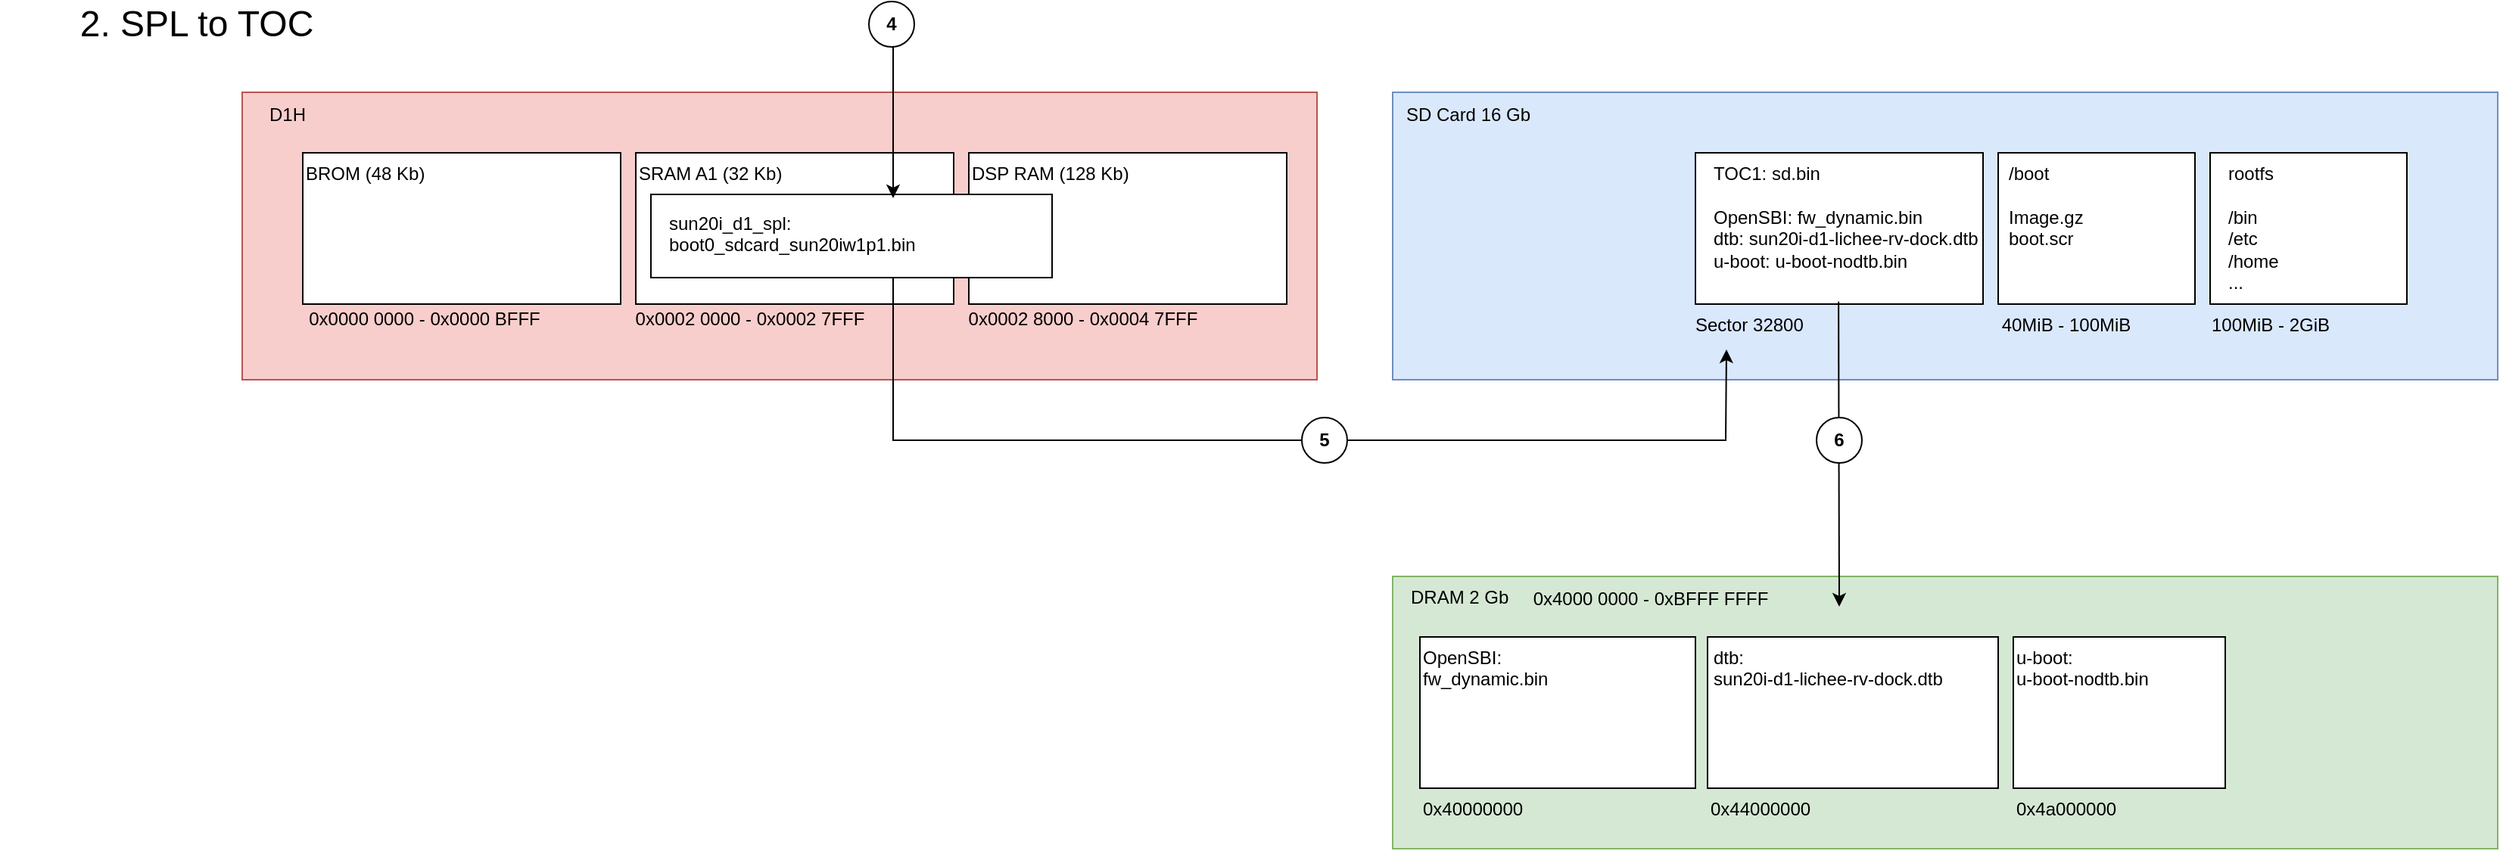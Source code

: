 <mxfile version="24.7.8">
  <diagram name="Page-1" id="-c6Ry725GxhYZqOuj7hc">
    <mxGraphModel dx="3497" dy="1730" grid="1" gridSize="10" guides="1" tooltips="1" connect="1" arrows="1" fold="1" page="1" pageScale="1" pageWidth="850" pageHeight="1100" math="0" shadow="0">
      <root>
        <mxCell id="0" />
        <mxCell id="1" parent="0" />
        <mxCell id="g0l_ifj-5Xz2NjAmxus5-56" value="" style="rounded=0;whiteSpace=wrap;html=1;connectable=0;fillColor=#f8cecc;strokeColor=#b85450;labelBackgroundColor=none;" parent="1" vertex="1">
          <mxGeometry x="-240" y="460" width="710" height="190" as="geometry" />
        </mxCell>
        <mxCell id="g0l_ifj-5Xz2NjAmxus5-57" value="" style="rounded=0;whiteSpace=wrap;html=1;connectable=0;labelBackgroundColor=none;" parent="1" vertex="1">
          <mxGeometry x="-200" y="500" width="210" height="100" as="geometry" />
        </mxCell>
        <mxCell id="g0l_ifj-5Xz2NjAmxus5-58" value="0x0000 0000 - 0x0000 BFFF" style="text;html=1;align=center;verticalAlign=middle;resizable=0;points=[];autosize=1;strokeColor=none;fillColor=none;connectable=0;labelBackgroundColor=none;" parent="1" vertex="1">
          <mxGeometry x="-210" y="595" width="180" height="30" as="geometry" />
        </mxCell>
        <mxCell id="g0l_ifj-5Xz2NjAmxus5-59" value="0x0002 0000 - 0x0002 7FFF" style="text;html=1;align=center;verticalAlign=middle;resizable=0;points=[];autosize=1;strokeColor=none;fillColor=none;connectable=0;labelBackgroundColor=none;" parent="1" vertex="1">
          <mxGeometry x="10" y="595" width="170" height="30" as="geometry" />
        </mxCell>
        <mxCell id="g0l_ifj-5Xz2NjAmxus5-60" value="0x0002 8000 - 0x0004 7FFF" style="text;html=1;align=center;verticalAlign=middle;resizable=0;points=[];autosize=1;strokeColor=none;fillColor=none;connectable=0;labelBackgroundColor=none;" parent="1" vertex="1">
          <mxGeometry x="230" y="595" width="170" height="30" as="geometry" />
        </mxCell>
        <mxCell id="g0l_ifj-5Xz2NjAmxus5-61" value="" style="rounded=0;whiteSpace=wrap;html=1;connectable=0;fillColor=#d5e8d4;strokeColor=#82b366;labelBackgroundColor=none;" parent="1" vertex="1">
          <mxGeometry x="520" y="780" width="730" height="180" as="geometry" />
        </mxCell>
        <mxCell id="g0l_ifj-5Xz2NjAmxus5-62" value="0x4000 0000 - 0xBFFF FFFF" style="text;html=1;align=center;verticalAlign=middle;resizable=0;points=[];autosize=1;strokeColor=none;fillColor=none;connectable=0;labelBackgroundColor=none;" parent="1" vertex="1">
          <mxGeometry x="600" y="780" width="180" height="30" as="geometry" />
        </mxCell>
        <mxCell id="g0l_ifj-5Xz2NjAmxus5-63" value="D1H" style="text;html=1;align=center;verticalAlign=middle;whiteSpace=wrap;rounded=0;labelBackgroundColor=none;" parent="1" vertex="1">
          <mxGeometry x="-240" y="460" width="60" height="30" as="geometry" />
        </mxCell>
        <mxCell id="g0l_ifj-5Xz2NjAmxus5-64" value="" style="rounded=0;whiteSpace=wrap;html=1;connectable=0;fillColor=#dae8fc;strokeColor=#6c8ebf;labelBackgroundColor=none;" parent="1" vertex="1">
          <mxGeometry x="520" y="460" width="730" height="190" as="geometry" />
        </mxCell>
        <mxCell id="g0l_ifj-5Xz2NjAmxus5-68" value="&lt;br&gt;&lt;div style=&quot;forced-color-adjust: none; color: rgb(0, 0, 0); font-family: Helvetica; font-size: 12px; font-style: normal; font-variant-ligatures: normal; font-variant-caps: normal; font-weight: 400; letter-spacing: normal; orphans: 2; text-align: center; text-indent: 0px; text-transform: none; widows: 2; word-spacing: 0px; -webkit-text-stroke-width: 0px; white-space: normal; text-decoration-thickness: initial; text-decoration-style: initial; text-decoration-color: initial;&quot;&gt;SD Card 16 Gb&lt;/div&gt;&lt;div&gt;&lt;br&gt;&lt;/div&gt;" style="text;html=1;align=center;verticalAlign=middle;whiteSpace=wrap;rounded=0;connectable=0;labelBackgroundColor=none;" parent="1" vertex="1">
          <mxGeometry x="520" y="460" width="100" height="30" as="geometry" />
        </mxCell>
        <mxCell id="g0l_ifj-5Xz2NjAmxus5-69" value="&lt;span style=&quot;color: rgb(0, 0, 0); font-family: Helvetica; font-size: 12px; font-style: normal; font-variant-ligatures: normal; font-variant-caps: normal; font-weight: 400; letter-spacing: normal; orphans: 2; text-align: center; text-indent: 0px; text-transform: none; widows: 2; word-spacing: 0px; -webkit-text-stroke-width: 0px; white-space: normal; text-decoration-thickness: initial; text-decoration-style: initial; text-decoration-color: initial; float: none; display: inline !important;&quot;&gt;Sector 32800&lt;/span&gt;" style="text;whiteSpace=wrap;html=1;labelBackgroundColor=none;" parent="1" vertex="1">
          <mxGeometry x="718" y="600" width="90" height="30" as="geometry" />
        </mxCell>
        <mxCell id="g0l_ifj-5Xz2NjAmxus5-70" value="" style="rounded=0;whiteSpace=wrap;html=1;labelBackgroundColor=none;" parent="1" vertex="1">
          <mxGeometry x="720" y="500" width="190" height="100" as="geometry" />
        </mxCell>
        <mxCell id="g0l_ifj-5Xz2NjAmxus5-71" value="&lt;div style=&quot;forced-color-adjust: none; color: rgb(0, 0, 0); font-family: Helvetica; font-size: 12px; font-style: normal; font-variant-ligatures: normal; font-variant-caps: normal; font-weight: 400; letter-spacing: normal; orphans: 2; text-align: center; text-indent: 0px; text-transform: none; widows: 2; word-spacing: 0px; -webkit-text-stroke-width: 0px; white-space: normal; text-decoration-thickness: initial; text-decoration-style: initial; text-decoration-color: initial;&quot;&gt;DRAM 2 Gb&lt;/div&gt;" style="text;whiteSpace=wrap;html=1;labelBackgroundColor=none;" parent="1" vertex="1">
          <mxGeometry x="530" y="780" width="70" height="30" as="geometry" />
        </mxCell>
        <mxCell id="g0l_ifj-5Xz2NjAmxus5-72" value="100MiB - 2GiB" style="text;whiteSpace=wrap;align=center;labelBackgroundColor=none;" parent="1" vertex="1">
          <mxGeometry x="1050" y="600" width="100" height="30" as="geometry" />
        </mxCell>
        <mxCell id="g0l_ifj-5Xz2NjAmxus5-73" value="&lt;div&gt;&lt;span style=&quot;forced-color-adjust: none; color: rgb(0, 0, 0); font-family: Helvetica; font-size: 12px; font-style: normal; font-variant-ligatures: normal; font-variant-caps: normal; font-weight: 400; letter-spacing: normal; orphans: 2; text-indent: 0px; text-transform: none; widows: 2; word-spacing: 0px; -webkit-text-stroke-width: 0px; white-space: normal; text-decoration-thickness: initial; text-decoration-style: initial; text-decoration-color: initial; float: none; display: inline !important;&quot;&gt;40MiB - 100MiB&lt;/span&gt;&lt;br style=&quot;forced-color-adjust: none; color: rgb(0, 0, 0); font-family: Helvetica; font-size: 12px; font-style: normal; font-variant-ligatures: normal; font-variant-caps: normal; font-weight: 400; letter-spacing: normal; orphans: 2; text-indent: 0px; text-transform: none; widows: 2; word-spacing: 0px; -webkit-text-stroke-width: 0px; white-space: normal; text-decoration-thickness: initial; text-decoration-style: initial; text-decoration-color: initial;&quot;&gt;&lt;/div&gt;" style="text;whiteSpace=wrap;html=1;align=center;labelBackgroundColor=none;" parent="1" vertex="1">
          <mxGeometry x="920" y="600" width="90" height="30" as="geometry" />
        </mxCell>
        <mxCell id="g0l_ifj-5Xz2NjAmxus5-74" value="&lt;div&gt;&lt;br&gt;&lt;/div&gt;" style="rounded=0;whiteSpace=wrap;html=1;labelBackgroundColor=none;" parent="1" vertex="1">
          <mxGeometry x="920" y="500" width="130" height="100" as="geometry" />
        </mxCell>
        <mxCell id="g0l_ifj-5Xz2NjAmxus5-75" value="" style="rounded=0;whiteSpace=wrap;html=1;labelBackgroundColor=none;" parent="1" vertex="1">
          <mxGeometry x="1060" y="500" width="130" height="100" as="geometry" />
        </mxCell>
        <mxCell id="g0l_ifj-5Xz2NjAmxus5-76" value="&lt;span style=&quot;color: rgb(0, 0, 0); font-family: Helvetica; font-size: 12px; font-style: normal; font-variant-ligatures: normal; font-variant-caps: normal; font-weight: 400; letter-spacing: normal; orphans: 2; text-align: center; text-indent: 0px; text-transform: none; widows: 2; word-spacing: 0px; -webkit-text-stroke-width: 0px; white-space: normal; text-decoration-thickness: initial; text-decoration-style: initial; text-decoration-color: initial; float: none; display: inline !important;&quot;&gt;BROM (&lt;/span&gt;&lt;span style=&quot;text-align: center;&quot;&gt;48 Kb)&lt;/span&gt;" style="text;whiteSpace=wrap;html=1;labelBackgroundColor=none;" parent="1" vertex="1">
          <mxGeometry x="-200" y="500" width="100" height="30" as="geometry" />
        </mxCell>
        <UserObject label="&lt;span style=&quot;color: rgb(0, 0, 0); font-family: Helvetica; font-size: 12px; font-style: normal; font-variant-ligatures: normal; font-variant-caps: normal; font-weight: 400; letter-spacing: normal; orphans: 2; text-indent: 0px; text-transform: none; widows: 2; word-spacing: 0px; -webkit-text-stroke-width: 0px; white-space: normal; text-decoration-thickness: initial; text-decoration-style: initial; text-decoration-color: initial; float: none; display: inline !important;&quot;&gt;TOC1: sd.bin&amp;nbsp;&lt;/span&gt;&lt;div style=&quot;forced-color-adjust: none; color: rgb(0, 0, 0); font-family: Helvetica; font-size: 12px; font-style: normal; font-variant-ligatures: normal; font-variant-caps: normal; font-weight: 400; letter-spacing: normal; orphans: 2; text-indent: 0px; text-transform: none; widows: 2; word-spacing: 0px; -webkit-text-stroke-width: 0px; white-space: normal; text-decoration-thickness: initial; text-decoration-style: initial; text-decoration-color: initial;&quot;&gt;&lt;br style=&quot;forced-color-adjust: none;&quot;&gt;&lt;/div&gt;&lt;div style=&quot;forced-color-adjust: none; color: rgb(0, 0, 0); font-family: Helvetica; font-size: 12px; font-style: normal; font-variant-ligatures: normal; font-variant-caps: normal; font-weight: 400; letter-spacing: normal; orphans: 2; text-indent: 0px; text-transform: none; widows: 2; word-spacing: 0px; -webkit-text-stroke-width: 0px; white-space: normal; text-decoration-thickness: initial; text-decoration-style: initial; text-decoration-color: initial;&quot;&gt;OpenSBI: fw_dynamic.bin&lt;/div&gt;&lt;div style=&quot;forced-color-adjust: none; color: rgb(0, 0, 0); font-family: Helvetica; font-size: 12px; font-style: normal; font-variant-ligatures: normal; font-variant-caps: normal; font-weight: 400; letter-spacing: normal; orphans: 2; text-indent: 0px; text-transform: none; widows: 2; word-spacing: 0px; -webkit-text-stroke-width: 0px; white-space: normal; text-decoration-thickness: initial; text-decoration-style: initial; text-decoration-color: initial;&quot;&gt;dtb:&amp;nbsp;sun20i-d1-lichee-rv-dock.dtb&lt;/div&gt;&lt;div style=&quot;forced-color-adjust: none; color: rgb(0, 0, 0); font-family: Helvetica; font-size: 12px; font-style: normal; font-variant-ligatures: normal; font-variant-caps: normal; font-weight: 400; letter-spacing: normal; orphans: 2; text-indent: 0px; text-transform: none; widows: 2; word-spacing: 0px; -webkit-text-stroke-width: 0px; white-space: normal; text-decoration-thickness: initial; text-decoration-style: initial; text-decoration-color: initial;&quot;&gt;u-boot:&amp;nbsp;u-boot-nodtb.bin&lt;/div&gt;" id="g0l_ifj-5Xz2NjAmxus5-78">
          <mxCell style="text;whiteSpace=wrap;html=1;align=left;labelBackgroundColor=none;" parent="1" vertex="1">
            <mxGeometry x="730" y="500" width="190" height="100" as="geometry" />
          </mxCell>
        </UserObject>
        <UserObject label="&lt;span style=&quot;color: rgb(0, 0, 0); font-family: Helvetica; font-size: 12px; font-style: normal; font-variant-ligatures: normal; font-variant-caps: normal; font-weight: 400; letter-spacing: normal; orphans: 2; text-indent: 0px; text-transform: none; widows: 2; word-spacing: 0px; -webkit-text-stroke-width: 0px; white-space: normal; text-decoration-thickness: initial; text-decoration-style: initial; text-decoration-color: initial; float: none; display: inline !important;&quot;&gt;/boot&lt;/span&gt;&lt;div&gt;&lt;span style=&quot;color: rgb(0, 0, 0); font-family: Helvetica; font-size: 12px; font-style: normal; font-variant-ligatures: normal; font-variant-caps: normal; font-weight: 400; letter-spacing: normal; orphans: 2; text-indent: 0px; text-transform: none; widows: 2; word-spacing: 0px; -webkit-text-stroke-width: 0px; white-space: normal; text-decoration-thickness: initial; text-decoration-style: initial; text-decoration-color: initial; float: none; display: inline !important;&quot;&gt;&lt;br&gt;&lt;/span&gt;&lt;/div&gt;&lt;div&gt;&lt;span style=&quot;color: rgb(0, 0, 0); font-family: Helvetica; font-size: 12px; font-style: normal; font-variant-ligatures: normal; font-variant-caps: normal; font-weight: 400; letter-spacing: normal; orphans: 2; text-indent: 0px; text-transform: none; widows: 2; word-spacing: 0px; -webkit-text-stroke-width: 0px; white-space: normal; text-decoration-thickness: initial; text-decoration-style: initial; text-decoration-color: initial; float: none; display: inline !important;&quot;&gt;Image.gz&lt;/span&gt;&lt;div style=&quot;forced-color-adjust: none; color: rgb(0, 0, 0); font-family: Helvetica; font-size: 12px; font-style: normal; font-variant-ligatures: normal; font-variant-caps: normal; font-weight: 400; letter-spacing: normal; orphans: 2; text-indent: 0px; text-transform: none; widows: 2; word-spacing: 0px; -webkit-text-stroke-width: 0px; white-space: normal; text-decoration-thickness: initial; text-decoration-style: initial; text-decoration-color: initial;&quot;&gt;boot.scr&lt;/div&gt;&lt;/div&gt;" id="g0l_ifj-5Xz2NjAmxus5-79">
          <mxCell style="text;whiteSpace=wrap;html=1;align=left;labelBackgroundColor=none;" parent="1" vertex="1">
            <mxGeometry x="925" y="500" width="80" height="70" as="geometry" />
          </mxCell>
        </UserObject>
        <mxCell id="g0l_ifj-5Xz2NjAmxus5-80" value="rootfs&lt;br class=&quot;Apple-interchange-newline&quot;&gt;&lt;span style=&quot;color: rgb(0, 0, 0); font-family: Helvetica; font-size: 12px; font-style: normal; font-variant-ligatures: normal; font-variant-caps: normal; font-weight: 400; letter-spacing: normal; orphans: 2; text-indent: 0px; text-transform: none; widows: 2; word-spacing: 0px; -webkit-text-stroke-width: 0px; white-space: normal; text-decoration-thickness: initial; text-decoration-style: initial; text-decoration-color: initial; float: none; display: inline !important;&quot;&gt;&lt;br&gt;&lt;/span&gt;&lt;div&gt;&lt;span style=&quot;color: rgb(0, 0, 0); font-family: Helvetica; font-size: 12px; font-style: normal; font-variant-ligatures: normal; font-variant-caps: normal; font-weight: 400; letter-spacing: normal; orphans: 2; text-indent: 0px; text-transform: none; widows: 2; word-spacing: 0px; -webkit-text-stroke-width: 0px; white-space: normal; text-decoration-thickness: initial; text-decoration-style: initial; text-decoration-color: initial; float: none; display: inline !important;&quot;&gt;/bin&lt;/span&gt;&lt;div style=&quot;forced-color-adjust: none; color: rgb(0, 0, 0); font-family: Helvetica; font-size: 12px; font-style: normal; font-variant-ligatures: normal; font-variant-caps: normal; font-weight: 400; letter-spacing: normal; orphans: 2; text-indent: 0px; text-transform: none; widows: 2; word-spacing: 0px; -webkit-text-stroke-width: 0px; white-space: normal; text-decoration-thickness: initial; text-decoration-style: initial; text-decoration-color: initial;&quot;&gt;/etc&lt;/div&gt;&lt;div style=&quot;forced-color-adjust: none; color: rgb(0, 0, 0); font-family: Helvetica; font-size: 12px; font-style: normal; font-variant-ligatures: normal; font-variant-caps: normal; font-weight: 400; letter-spacing: normal; orphans: 2; text-indent: 0px; text-transform: none; widows: 2; word-spacing: 0px; -webkit-text-stroke-width: 0px; white-space: normal; text-decoration-thickness: initial; text-decoration-style: initial; text-decoration-color: initial;&quot;&gt;/home&lt;/div&gt;&lt;div style=&quot;forced-color-adjust: none; color: rgb(0, 0, 0); font-family: Helvetica; font-size: 12px; font-style: normal; font-variant-ligatures: normal; font-variant-caps: normal; font-weight: 400; letter-spacing: normal; orphans: 2; text-indent: 0px; text-transform: none; widows: 2; word-spacing: 0px; -webkit-text-stroke-width: 0px; white-space: normal; text-decoration-thickness: initial; text-decoration-style: initial; text-decoration-color: initial;&quot;&gt;...&lt;/div&gt;&lt;/div&gt;" style="text;whiteSpace=wrap;html=1;align=left;labelBackgroundColor=none;" parent="1" vertex="1">
          <mxGeometry x="1070" y="500" width="70" height="100" as="geometry" />
        </mxCell>
        <mxCell id="g0l_ifj-5Xz2NjAmxus5-81" value="" style="rounded=0;whiteSpace=wrap;html=1;connectable=0;labelBackgroundColor=none;" parent="1" vertex="1">
          <mxGeometry x="20" y="500" width="210" height="100" as="geometry" />
        </mxCell>
        <mxCell id="g0l_ifj-5Xz2NjAmxus5-82" value="" style="rounded=0;whiteSpace=wrap;html=1;connectable=0;labelBackgroundColor=none;" parent="1" vertex="1">
          <mxGeometry x="240" y="500" width="210" height="100" as="geometry" />
        </mxCell>
        <mxCell id="g0l_ifj-5Xz2NjAmxus5-83" value="&lt;span style=&quot;color: rgb(0, 0, 0); font-family: Helvetica; font-size: 12px; font-style: normal; font-variant-ligatures: normal; font-variant-caps: normal; font-weight: 400; letter-spacing: normal; orphans: 2; text-align: center; text-indent: 0px; text-transform: none; widows: 2; word-spacing: 0px; -webkit-text-stroke-width: 0px; white-space: normal; text-decoration-thickness: initial; text-decoration-style: initial; text-decoration-color: initial; float: none; display: inline !important;&quot;&gt;SRAM A1 (&lt;/span&gt;&lt;span style=&quot;text-align: center;&quot;&gt;32 Kb)&lt;/span&gt;" style="text;whiteSpace=wrap;html=1;labelBackgroundColor=none;" parent="1" vertex="1">
          <mxGeometry x="20" y="500" width="105" height="30" as="geometry" />
        </mxCell>
        <mxCell id="g0l_ifj-5Xz2NjAmxus5-84" value="&lt;span style=&quot;color: rgb(0, 0, 0); font-family: Helvetica; font-size: 12px; font-style: normal; font-variant-ligatures: normal; font-variant-caps: normal; font-weight: 400; letter-spacing: normal; orphans: 2; text-align: center; text-indent: 0px; text-transform: none; widows: 2; word-spacing: 0px; -webkit-text-stroke-width: 0px; white-space: normal; text-decoration-thickness: initial; text-decoration-style: initial; text-decoration-color: initial; float: none; display: inline !important;&quot;&gt;DSP RAM (&lt;/span&gt;&lt;span style=&quot;text-align: center;&quot;&gt;128 Kb)&lt;/span&gt;" style="text;whiteSpace=wrap;html=1;labelBackgroundColor=none;" parent="1" vertex="1">
          <mxGeometry x="240" y="500" width="110" height="30" as="geometry" />
        </mxCell>
        <mxCell id="g0l_ifj-5Xz2NjAmxus5-91" value="2. SPL to TOC" style="text;html=1;align=center;verticalAlign=middle;whiteSpace=wrap;rounded=0;fontSize=24;labelBackgroundColor=none;" parent="1" vertex="1">
          <mxGeometry x="-400" y="400" width="260" height="30" as="geometry" />
        </mxCell>
        <mxCell id="g0l_ifj-5Xz2NjAmxus5-92" value="" style="rounded=0;whiteSpace=wrap;html=1;connectable=0;labelBackgroundColor=none;" parent="1" vertex="1">
          <mxGeometry x="30" y="527.5" width="265" height="55" as="geometry" />
        </mxCell>
        <UserObject label="&lt;span style=&quot;color: rgb(0, 0, 0); font-family: Helvetica; font-size: 12px; font-style: normal; font-variant-ligatures: normal; font-variant-caps: normal; font-weight: 400; letter-spacing: normal; orphans: 2; text-align: center; text-indent: 0px; text-transform: none; widows: 2; word-spacing: 0px; -webkit-text-stroke-width: 0px; white-space: normal; text-decoration-thickness: initial; text-decoration-style: initial; text-decoration-color: initial; float: none; display: inline !important;&quot;&gt;sun20i_d1_spl:&lt;/span&gt;&lt;div style=&quot;forced-color-adjust: none; color: rgb(0, 0, 0); font-family: Helvetica; font-size: 12px; font-style: normal; font-variant-ligatures: normal; font-variant-caps: normal; font-weight: 400; letter-spacing: normal; orphans: 2; text-align: center; text-indent: 0px; text-transform: none; widows: 2; word-spacing: 0px; -webkit-text-stroke-width: 0px; white-space: normal; text-decoration-thickness: initial; text-decoration-style: initial; text-decoration-color: initial;&quot;&gt;boot0_sdcard_sun20iw1p1.bin&lt;/div&gt;" id="g0l_ifj-5Xz2NjAmxus5-93">
          <mxCell style="text;whiteSpace=wrap;html=1;labelBackgroundColor=none;" parent="1" vertex="1">
            <mxGeometry x="40" y="532.5" width="200" height="50" as="geometry" />
          </mxCell>
        </UserObject>
        <mxCell id="g0l_ifj-5Xz2NjAmxus5-94" value="" style="endArrow=classic;html=1;rounded=0;entryX=0.25;entryY=1;entryDx=0;entryDy=0;labelBackgroundColor=none;" parent="1" target="g0l_ifj-5Xz2NjAmxus5-69" edge="1">
          <mxGeometry width="50" height="50" relative="1" as="geometry">
            <mxPoint x="190" y="582.5" as="sourcePoint" />
            <mxPoint x="760" y="652.5" as="targetPoint" />
            <Array as="points">
              <mxPoint x="190" y="690" />
              <mxPoint x="740" y="690" />
            </Array>
          </mxGeometry>
        </mxCell>
        <mxCell id="g0l_ifj-5Xz2NjAmxus5-95" value="5" style="ellipse;whiteSpace=wrap;html=1;aspect=fixed;fontStyle=1;connectable=0;labelBackgroundColor=none;" parent="1" vertex="1">
          <mxGeometry x="460" y="675" width="30" height="30" as="geometry" />
        </mxCell>
        <mxCell id="g0l_ifj-5Xz2NjAmxus5-96" value="" style="rounded=0;whiteSpace=wrap;html=1;connectable=0;labelBackgroundColor=none;" parent="1" vertex="1">
          <mxGeometry x="538" y="820" width="182" height="100" as="geometry" />
        </mxCell>
        <mxCell id="g0l_ifj-5Xz2NjAmxus5-97" value="&lt;span style=&quot;color: rgb(0, 0, 0); font-family: Helvetica; font-size: 12px; font-style: normal; font-variant-ligatures: normal; font-variant-caps: normal; font-weight: 400; letter-spacing: normal; orphans: 2; text-align: center; text-indent: 0px; text-transform: none; widows: 2; word-spacing: 0px; -webkit-text-stroke-width: 0px; white-space: normal; text-decoration-thickness: initial; text-decoration-style: initial; text-decoration-color: initial; float: none; display: inline !important;&quot;&gt;0x40000000&lt;/span&gt;" style="text;whiteSpace=wrap;html=1;labelBackgroundColor=none;" parent="1" vertex="1">
          <mxGeometry x="538" y="920" width="100" height="30" as="geometry" />
        </mxCell>
        <UserObject label="&lt;div style=&quot;forced-color-adjust: none; color: rgb(0, 0, 0); font-family: Helvetica; font-size: 12px; font-style: normal; font-variant-ligatures: normal; font-variant-caps: normal; font-weight: 400; letter-spacing: normal; orphans: 2; text-align: left; text-indent: 0px; text-transform: none; widows: 2; word-spacing: 0px; -webkit-text-stroke-width: 0px; white-space: normal; text-decoration-thickness: initial; text-decoration-style: initial; text-decoration-color: initial;&quot;&gt;OpenSBI:&amp;nbsp;&lt;/div&gt;&lt;div style=&quot;forced-color-adjust: none; color: rgb(0, 0, 0); font-family: Helvetica; font-size: 12px; font-style: normal; font-variant-ligatures: normal; font-variant-caps: normal; font-weight: 400; letter-spacing: normal; orphans: 2; text-align: left; text-indent: 0px; text-transform: none; widows: 2; word-spacing: 0px; -webkit-text-stroke-width: 0px; white-space: normal; text-decoration-thickness: initial; text-decoration-style: initial; text-decoration-color: initial;&quot;&gt;fw_dynamic.bin&lt;/div&gt;" id="g0l_ifj-5Xz2NjAmxus5-98">
          <mxCell style="text;whiteSpace=wrap;html=1;labelBackgroundColor=none;" parent="1" vertex="1">
            <mxGeometry x="538" y="820" width="152" height="30" as="geometry" />
          </mxCell>
        </UserObject>
        <mxCell id="g0l_ifj-5Xz2NjAmxus5-99" value="" style="rounded=0;whiteSpace=wrap;html=1;connectable=0;labelBackgroundColor=none;" parent="1" vertex="1">
          <mxGeometry x="728" y="820" width="192" height="100" as="geometry" />
        </mxCell>
        <UserObject label="&lt;div style=&quot;forced-color-adjust: none; color: rgb(0, 0, 0); font-family: Helvetica; font-size: 12px; font-style: normal; font-variant-ligatures: normal; font-variant-caps: normal; font-weight: 400; letter-spacing: normal; orphans: 2; text-align: left; text-indent: 0px; text-transform: none; widows: 2; word-spacing: 0px; -webkit-text-stroke-width: 0px; white-space: normal; text-decoration-thickness: initial; text-decoration-style: initial; text-decoration-color: initial;&quot;&gt;dtb:&amp;nbsp;&lt;/div&gt;&lt;div style=&quot;forced-color-adjust: none; color: rgb(0, 0, 0); font-family: Helvetica; font-size: 12px; font-style: normal; font-variant-ligatures: normal; font-variant-caps: normal; font-weight: 400; letter-spacing: normal; orphans: 2; text-align: left; text-indent: 0px; text-transform: none; widows: 2; word-spacing: 0px; -webkit-text-stroke-width: 0px; white-space: normal; text-decoration-thickness: initial; text-decoration-style: initial; text-decoration-color: initial;&quot;&gt;sun20i-d1-lichee-rv-dock.dtb&lt;/div&gt;" id="g0l_ifj-5Xz2NjAmxus5-100">
          <mxCell style="text;whiteSpace=wrap;html=1;labelBackgroundColor=none;" parent="1" vertex="1">
            <mxGeometry x="730" y="820" width="182" height="30" as="geometry" />
          </mxCell>
        </UserObject>
        <mxCell id="g0l_ifj-5Xz2NjAmxus5-101" value="" style="rounded=0;whiteSpace=wrap;html=1;connectable=0;labelBackgroundColor=none;" parent="1" vertex="1">
          <mxGeometry x="930" y="820" width="140" height="100" as="geometry" />
        </mxCell>
        <UserObject label="&lt;span style=&quot;color: rgb(0, 0, 0); font-family: Helvetica; font-size: 12px; font-style: normal; font-variant-ligatures: normal; font-variant-caps: normal; font-weight: 400; letter-spacing: normal; orphans: 2; text-align: left; text-indent: 0px; text-transform: none; widows: 2; word-spacing: 0px; -webkit-text-stroke-width: 0px; white-space: normal; text-decoration-thickness: initial; text-decoration-style: initial; text-decoration-color: initial; float: none; display: inline !important;&quot;&gt;u-boot:&amp;nbsp;&lt;/span&gt;&lt;div&gt;&lt;span style=&quot;color: rgb(0, 0, 0); font-family: Helvetica; font-size: 12px; font-style: normal; font-variant-ligatures: normal; font-variant-caps: normal; font-weight: 400; letter-spacing: normal; orphans: 2; text-align: left; text-indent: 0px; text-transform: none; widows: 2; word-spacing: 0px; -webkit-text-stroke-width: 0px; white-space: normal; text-decoration-thickness: initial; text-decoration-style: initial; text-decoration-color: initial; float: none; display: inline !important;&quot;&gt;u-boot-nodtb.bin&lt;/span&gt;&lt;/div&gt;" id="g0l_ifj-5Xz2NjAmxus5-102">
          <mxCell style="text;whiteSpace=wrap;html=1;labelBackgroundColor=none;" parent="1" vertex="1">
            <mxGeometry x="930" y="820" width="140" height="30" as="geometry" />
          </mxCell>
        </UserObject>
        <mxCell id="g0l_ifj-5Xz2NjAmxus5-103" value="&lt;span style=&quot;color: rgb(0, 0, 0); font-family: Helvetica; font-size: 12px; font-style: normal; font-variant-ligatures: normal; font-variant-caps: normal; font-weight: 400; letter-spacing: normal; orphans: 2; text-align: center; text-indent: 0px; text-transform: none; widows: 2; word-spacing: 0px; -webkit-text-stroke-width: 0px; white-space: normal; text-decoration-thickness: initial; text-decoration-style: initial; text-decoration-color: initial; float: none; display: inline !important;&quot;&gt;0x44000000&lt;/span&gt;" style="text;whiteSpace=wrap;html=1;labelBackgroundColor=none;" parent="1" vertex="1">
          <mxGeometry x="728" y="920" width="100" height="20" as="geometry" />
        </mxCell>
        <mxCell id="g0l_ifj-5Xz2NjAmxus5-104" value="&lt;span style=&quot;color: rgb(0, 0, 0); font-family: Helvetica; font-size: 12px; font-style: normal; font-variant-ligatures: normal; font-variant-caps: normal; font-weight: 400; letter-spacing: normal; orphans: 2; text-align: center; text-indent: 0px; text-transform: none; widows: 2; word-spacing: 0px; -webkit-text-stroke-width: 0px; white-space: normal; text-decoration-thickness: initial; text-decoration-style: initial; text-decoration-color: initial; float: none; display: inline !important;&quot;&gt;0x4a000000&lt;/span&gt;" style="text;whiteSpace=wrap;html=1;labelBackgroundColor=none;" parent="1" vertex="1">
          <mxGeometry x="930" y="920" width="80" height="30" as="geometry" />
        </mxCell>
        <mxCell id="g0l_ifj-5Xz2NjAmxus5-105" value="" style="endArrow=classic;html=1;rounded=0;exitX=0.445;exitY=0.984;exitDx=0;exitDy=0;exitPerimeter=0;labelBackgroundColor=none;" parent="1" source="g0l_ifj-5Xz2NjAmxus5-78" edge="1">
          <mxGeometry width="50" height="50" relative="1" as="geometry">
            <mxPoint x="850" y="750" as="sourcePoint" />
            <mxPoint x="815" y="800" as="targetPoint" />
          </mxGeometry>
        </mxCell>
        <mxCell id="g0l_ifj-5Xz2NjAmxus5-106" value="6" style="ellipse;whiteSpace=wrap;html=1;aspect=fixed;fontStyle=1;connectable=0;labelBackgroundColor=none;" parent="1" vertex="1">
          <mxGeometry x="800" y="675" width="30" height="30" as="geometry" />
        </mxCell>
        <mxCell id="g0l_ifj-5Xz2NjAmxus5-107" value="" style="endArrow=classic;html=1;rounded=0;labelBackgroundColor=none;" parent="1" edge="1">
          <mxGeometry width="50" height="50" relative="1" as="geometry">
            <mxPoint x="190" y="430" as="sourcePoint" />
            <mxPoint x="190" y="530" as="targetPoint" />
          </mxGeometry>
        </mxCell>
        <mxCell id="g0l_ifj-5Xz2NjAmxus5-108" value="4" style="ellipse;whiteSpace=wrap;html=1;aspect=fixed;fontStyle=1;connectable=0;labelBackgroundColor=none;" parent="1" vertex="1">
          <mxGeometry x="174" y="400" width="30" height="30" as="geometry" />
        </mxCell>
      </root>
    </mxGraphModel>
  </diagram>
</mxfile>
